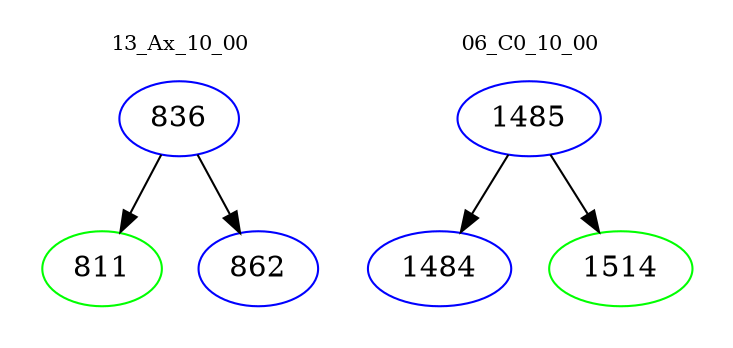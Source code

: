 digraph{
subgraph cluster_0 {
color = white
label = "13_Ax_10_00";
fontsize=10;
T0_836 [label="836", color="blue"]
T0_836 -> T0_811 [color="black"]
T0_811 [label="811", color="green"]
T0_836 -> T0_862 [color="black"]
T0_862 [label="862", color="blue"]
}
subgraph cluster_1 {
color = white
label = "06_C0_10_00";
fontsize=10;
T1_1485 [label="1485", color="blue"]
T1_1485 -> T1_1484 [color="black"]
T1_1484 [label="1484", color="blue"]
T1_1485 -> T1_1514 [color="black"]
T1_1514 [label="1514", color="green"]
}
}
